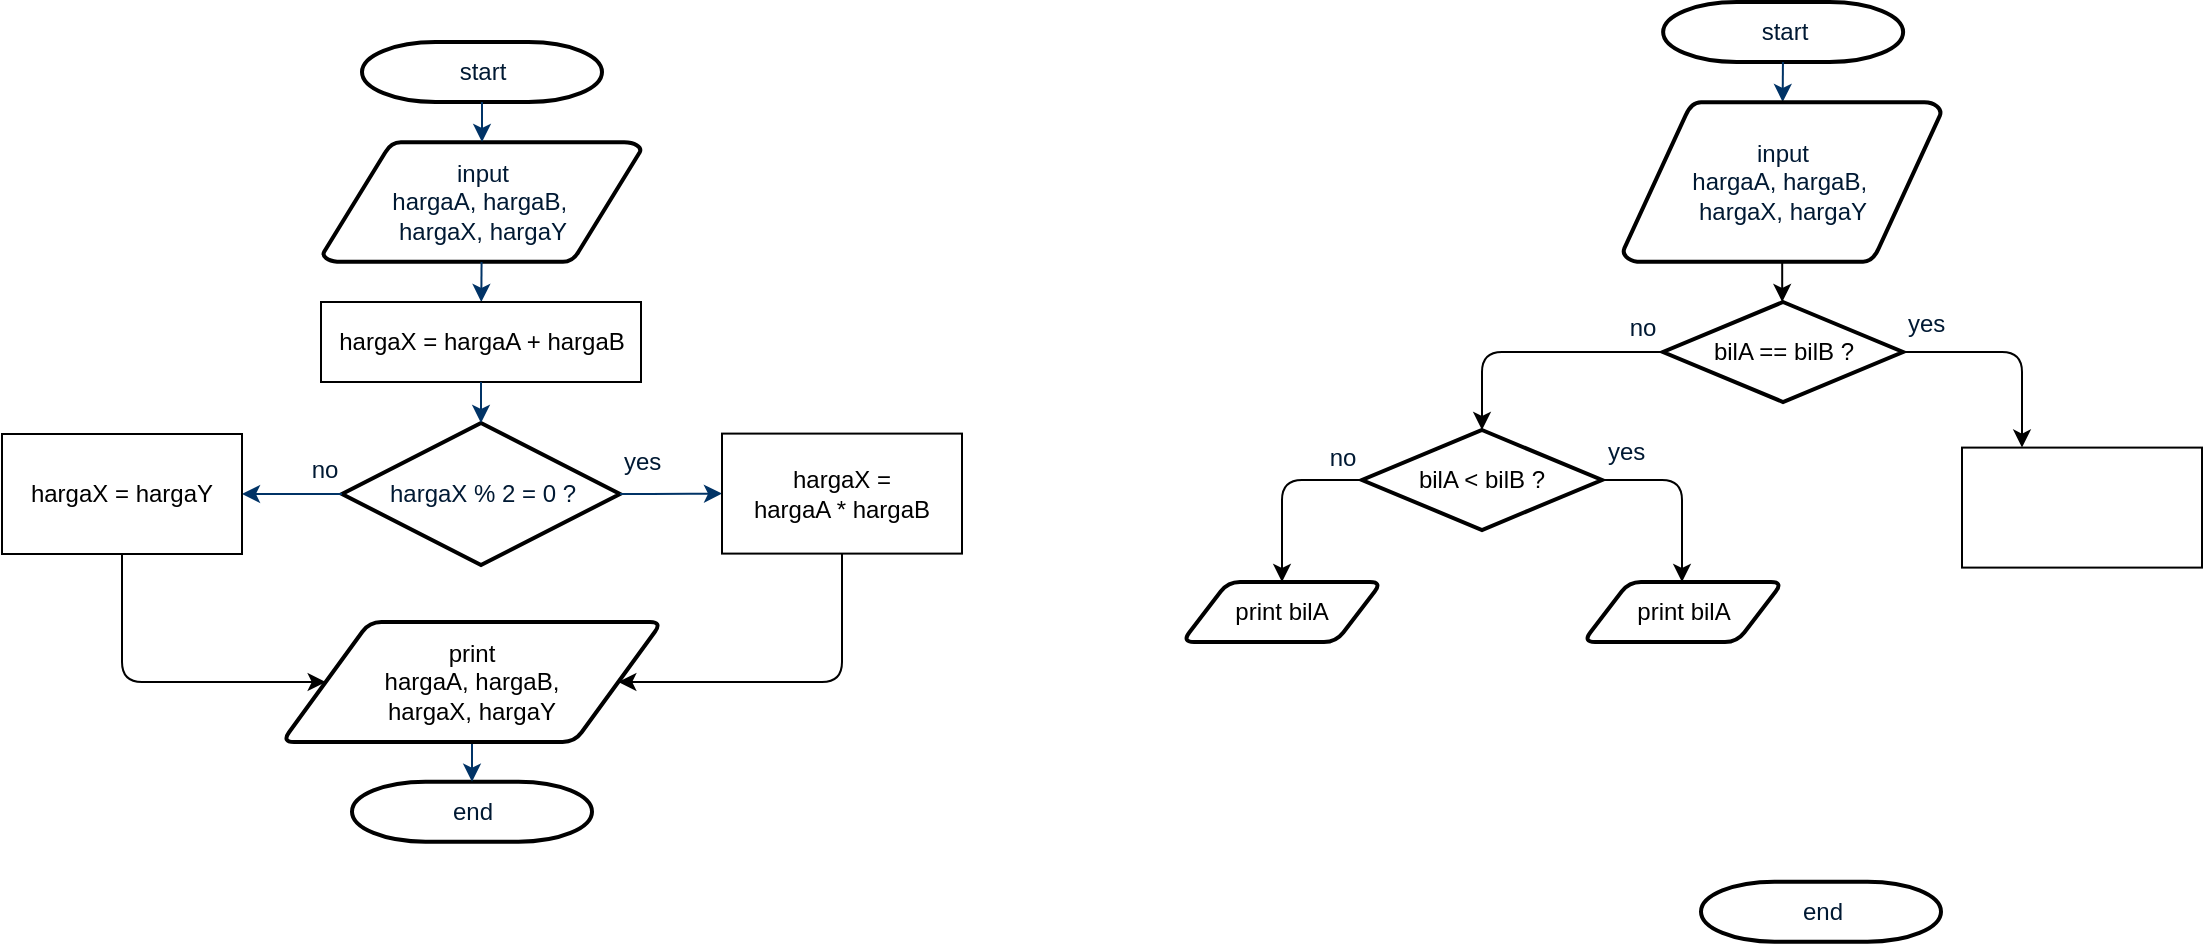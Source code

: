 <mxfile version="12.1.1" type="github" pages="1">
  <diagram id="6a731a19-8d31-9384-78a2-239565b7b9f0" name="Page-1">
    <mxGraphModel dx="795" dy="431" grid="1" gridSize="10" guides="1" tooltips="1" connect="1" arrows="1" fold="1" page="1" pageScale="1" pageWidth="1169" pageHeight="827" background="#ffffff" math="0" shadow="0">
      <root>
        <mxCell id="0"/>
        <mxCell id="1" parent="0"/>
        <mxCell id="2" value="start" style="shape=mxgraph.flowchart.terminator;fillColor=#FFFFFF;strokeColor=#000000;strokeWidth=2;gradientColor=none;gradientDirection=north;fontColor=#001933;fontStyle=0;html=1;" parent="1" vertex="1">
          <mxGeometry x="260" y="100" width="120" height="30" as="geometry"/>
        </mxCell>
        <mxCell id="3" value="input &lt;br&gt;hargaA, hargaB,&amp;nbsp;&lt;br&gt;hargaX, hargaY" style="shape=mxgraph.flowchart.data;fillColor=#FFFFFF;strokeColor=#000000;strokeWidth=2;gradientColor=none;gradientDirection=north;fontColor=#001933;fontStyle=0;html=1;" parent="1" vertex="1">
          <mxGeometry x="240.5" y="150" width="159" height="60" as="geometry"/>
        </mxCell>
        <mxCell id="6" value="hargaX % 2 = 0 ?" style="shape=mxgraph.flowchart.decision;fillColor=#FFFFFF;strokeColor=#000000;strokeWidth=2;gradientColor=none;gradientDirection=north;fontColor=#001933;fontStyle=0;html=1;" parent="1" vertex="1">
          <mxGeometry x="250" y="290.5" width="139" height="71" as="geometry"/>
        </mxCell>
        <mxCell id="7" style="fontColor=#001933;fontStyle=1;strokeColor=#003366;strokeWidth=1;html=1;" parent="1" source="2" target="3" edge="1">
          <mxGeometry relative="1" as="geometry"/>
        </mxCell>
        <mxCell id="8" style="fontColor=#001933;fontStyle=1;strokeColor=#003366;strokeWidth=1;html=1;" parent="1" source="3" target="vYQOreGHpljRD3dHkhLD-56" edge="1">
          <mxGeometry relative="1" as="geometry">
            <mxPoint x="320" y="270" as="targetPoint"/>
          </mxGeometry>
        </mxCell>
        <mxCell id="10" value="" style="edgeStyle=elbowEdgeStyle;elbow=horizontal;exitX=1;exitY=0.5;exitPerimeter=0;fontColor=#001933;fontStyle=1;strokeColor=#003366;strokeWidth=1;html=1;entryX=0;entryY=0.5;entryDx=0;entryDy=0;" parent="1" source="6" target="vYQOreGHpljRD3dHkhLD-59" edge="1">
          <mxGeometry x="381" y="28.5" width="100" height="100" as="geometry">
            <mxPoint x="750" y="447" as="sourcePoint"/>
            <mxPoint x="430" y="480" as="targetPoint"/>
            <Array as="points"/>
          </mxGeometry>
        </mxCell>
        <mxCell id="11" value="yes" style="text;fontColor=#001933;fontStyle=0;html=1;strokeColor=none;gradientColor=none;fillColor=none;strokeWidth=2;" parent="1" vertex="1">
          <mxGeometry x="389" y="296" width="40" height="26" as="geometry"/>
        </mxCell>
        <mxCell id="14" value="no" style="text;fontColor=#001933;fontStyle=0;html=1;strokeColor=none;gradientColor=none;fillColor=none;strokeWidth=2;align=center;" parent="1" vertex="1">
          <mxGeometry x="220.5" y="300" width="40" height="26" as="geometry"/>
        </mxCell>
        <mxCell id="40" value="end" style="shape=mxgraph.flowchart.terminator;fillColor=#FFFFFF;strokeColor=#000000;strokeWidth=2;gradientColor=none;gradientDirection=north;fontColor=#001933;fontStyle=0;html=1;" parent="1" vertex="1">
          <mxGeometry x="255" y="469.833" width="120" height="30" as="geometry"/>
        </mxCell>
        <mxCell id="43" value="" style="edgeStyle=elbowEdgeStyle;elbow=vertical;entryX=0.5;entryY=0;entryPerimeter=0;fontColor=#001933;fontStyle=1;strokeColor=#003366;strokeWidth=1;html=1;" parent="1" source="vYQOreGHpljRD3dHkhLD-68" target="40" edge="1">
          <mxGeometry width="100" height="100" as="geometry">
            <mxPoint x="320" y="1809.667" as="sourcePoint"/>
            <mxPoint x="100" as="targetPoint"/>
          </mxGeometry>
        </mxCell>
        <mxCell id="vYQOreGHpljRD3dHkhLD-56" value="hargaX = hargaA + hargaB" style="rounded=0;whiteSpace=wrap;html=1;" vertex="1" parent="1">
          <mxGeometry x="239.5" y="230" width="160" height="40" as="geometry"/>
        </mxCell>
        <mxCell id="vYQOreGHpljRD3dHkhLD-57" style="fontColor=#001933;fontStyle=1;strokeColor=#003366;strokeWidth=1;html=1;" edge="1" parent="1" source="vYQOreGHpljRD3dHkhLD-56" target="6">
          <mxGeometry relative="1" as="geometry">
            <mxPoint x="319.654" y="330" as="sourcePoint"/>
            <mxPoint x="319.885" y="390" as="targetPoint"/>
          </mxGeometry>
        </mxCell>
        <mxCell id="vYQOreGHpljRD3dHkhLD-58" value="" style="edgeStyle=elbowEdgeStyle;elbow=horizontal;fontColor=#001933;fontStyle=1;strokeColor=#003366;strokeWidth=1;html=1;exitX=0;exitY=0.5;exitDx=0;exitDy=0;exitPerimeter=0;" edge="1" parent="1" source="6" target="vYQOreGHpljRD3dHkhLD-60">
          <mxGeometry x="283" y="29" width="100" height="100" as="geometry">
            <mxPoint x="271" y="387.786" as="sourcePoint"/>
            <mxPoint x="162" y="500" as="targetPoint"/>
            <Array as="points">
              <mxPoint x="160" y="340"/>
            </Array>
          </mxGeometry>
        </mxCell>
        <mxCell id="vYQOreGHpljRD3dHkhLD-59" value="hargaX = &lt;br&gt;hargaA * hargaB" style="rounded=0;whiteSpace=wrap;html=1;" vertex="1" parent="1">
          <mxGeometry x="440" y="295.8" width="120" height="60" as="geometry"/>
        </mxCell>
        <mxCell id="vYQOreGHpljRD3dHkhLD-60" value="hargaX = hargaY" style="rounded=0;whiteSpace=wrap;html=1;" vertex="1" parent="1">
          <mxGeometry x="80" y="296" width="120" height="60" as="geometry"/>
        </mxCell>
        <mxCell id="vYQOreGHpljRD3dHkhLD-65" value="" style="edgeStyle=elbowEdgeStyle;elbow=vertical;endArrow=classic;html=1;" edge="1" parent="1" source="vYQOreGHpljRD3dHkhLD-60" target="vYQOreGHpljRD3dHkhLD-68">
          <mxGeometry width="50" height="50" relative="1" as="geometry">
            <mxPoint x="160" y="380" as="sourcePoint"/>
            <mxPoint x="220" y="420" as="targetPoint"/>
            <Array as="points">
              <mxPoint x="140" y="420"/>
              <mxPoint x="190" y="410"/>
            </Array>
          </mxGeometry>
        </mxCell>
        <mxCell id="vYQOreGHpljRD3dHkhLD-66" value="" style="edgeStyle=elbowEdgeStyle;elbow=vertical;endArrow=classic;html=1;" edge="1" parent="1" source="vYQOreGHpljRD3dHkhLD-59" target="vYQOreGHpljRD3dHkhLD-68">
          <mxGeometry width="50" height="50" relative="1" as="geometry">
            <mxPoint x="380" y="470" as="sourcePoint"/>
            <mxPoint x="430" y="420" as="targetPoint"/>
            <Array as="points">
              <mxPoint x="500" y="420"/>
              <mxPoint x="470" y="420"/>
            </Array>
          </mxGeometry>
        </mxCell>
        <mxCell id="vYQOreGHpljRD3dHkhLD-68" value="print&lt;br&gt;hargaA, hargaB,&lt;br&gt;hargaX, hargaY" style="shape=parallelogram;html=1;strokeWidth=2;perimeter=parallelogramPerimeter;whiteSpace=wrap;rounded=1;arcSize=12;size=0.23;" vertex="1" parent="1">
          <mxGeometry x="220" y="390" width="190" height="60" as="geometry"/>
        </mxCell>
        <mxCell id="vYQOreGHpljRD3dHkhLD-74" value="start" style="shape=mxgraph.flowchart.terminator;fillColor=#FFFFFF;strokeColor=#000000;strokeWidth=2;gradientColor=none;gradientDirection=north;fontColor=#001933;fontStyle=0;html=1;" vertex="1" parent="1">
          <mxGeometry x="910.571" y="80" width="120" height="30" as="geometry"/>
        </mxCell>
        <mxCell id="vYQOreGHpljRD3dHkhLD-75" value="end" style="shape=mxgraph.flowchart.terminator;fillColor=#FFFFFF;strokeColor=#000000;strokeWidth=2;gradientColor=none;gradientDirection=north;fontColor=#001933;fontStyle=0;html=1;" vertex="1" parent="1">
          <mxGeometry x="929.5" y="519.833" width="120" height="30" as="geometry"/>
        </mxCell>
        <mxCell id="vYQOreGHpljRD3dHkhLD-76" style="fontColor=#001933;fontStyle=1;strokeColor=#003366;strokeWidth=1;html=1;" edge="1" parent="1" source="vYQOreGHpljRD3dHkhLD-74" target="vYQOreGHpljRD3dHkhLD-77">
          <mxGeometry relative="1" as="geometry">
            <mxPoint x="740.571" y="110" as="sourcePoint"/>
            <mxPoint x="870.571" y="170" as="targetPoint"/>
          </mxGeometry>
        </mxCell>
        <mxCell id="vYQOreGHpljRD3dHkhLD-83" style="edgeStyle=orthogonalEdgeStyle;rounded=0;orthogonalLoop=1;jettySize=auto;html=1;" edge="1" parent="1" source="vYQOreGHpljRD3dHkhLD-77" target="vYQOreGHpljRD3dHkhLD-81">
          <mxGeometry relative="1" as="geometry"/>
        </mxCell>
        <mxCell id="vYQOreGHpljRD3dHkhLD-77" value="input &lt;br&gt;hargaA, hargaB,&amp;nbsp;&lt;br&gt;hargaX, hargaY" style="shape=mxgraph.flowchart.data;fillColor=#FFFFFF;strokeColor=#000000;strokeWidth=2;gradientColor=none;gradientDirection=north;fontColor=#001933;fontStyle=0;html=1;" vertex="1" parent="1">
          <mxGeometry x="890.571" y="130" width="159" height="80" as="geometry"/>
        </mxCell>
        <mxCell id="vYQOreGHpljRD3dHkhLD-81" value="bilA == bilB ?" style="strokeWidth=2;html=1;shape=mxgraph.flowchart.decision;whiteSpace=wrap;" vertex="1" parent="1">
          <mxGeometry x="910.5" y="230" width="120" height="50" as="geometry"/>
        </mxCell>
        <mxCell id="vYQOreGHpljRD3dHkhLD-84" value="" style="edgeStyle=elbowEdgeStyle;elbow=vertical;endArrow=classic;html=1;" edge="1" parent="1" source="vYQOreGHpljRD3dHkhLD-81" target="vYQOreGHpljRD3dHkhLD-88">
          <mxGeometry width="50" height="50" relative="1" as="geometry">
            <mxPoint x="770" y="290" as="sourcePoint"/>
            <mxPoint x="830" y="310" as="targetPoint"/>
            <Array as="points">
              <mxPoint x="820" y="255"/>
              <mxPoint x="850" y="255"/>
            </Array>
          </mxGeometry>
        </mxCell>
        <mxCell id="vYQOreGHpljRD3dHkhLD-85" value="" style="edgeStyle=elbowEdgeStyle;elbow=vertical;endArrow=classic;html=1;" edge="1" parent="1" source="vYQOreGHpljRD3dHkhLD-81" target="vYQOreGHpljRD3dHkhLD-95">
          <mxGeometry width="50" height="50" relative="1" as="geometry">
            <mxPoint x="1110" y="255" as="sourcePoint"/>
            <mxPoint x="1120" y="320" as="targetPoint"/>
            <Array as="points">
              <mxPoint x="1090" y="255"/>
            </Array>
          </mxGeometry>
        </mxCell>
        <mxCell id="vYQOreGHpljRD3dHkhLD-86" value="yes" style="text;fontColor=#001933;fontStyle=0;html=1;strokeColor=none;gradientColor=none;fillColor=none;strokeWidth=2;" vertex="1" parent="1">
          <mxGeometry x="1030.5" y="227" width="40" height="26" as="geometry"/>
        </mxCell>
        <mxCell id="vYQOreGHpljRD3dHkhLD-87" value="no" style="text;fontColor=#001933;fontStyle=0;html=1;strokeColor=none;gradientColor=none;fillColor=none;strokeWidth=2;align=center;" vertex="1" parent="1">
          <mxGeometry x="880" y="229" width="40" height="26" as="geometry"/>
        </mxCell>
        <mxCell id="vYQOreGHpljRD3dHkhLD-88" value="bilA &amp;lt; bilB ?" style="strokeWidth=2;html=1;shape=mxgraph.flowchart.decision;whiteSpace=wrap;" vertex="1" parent="1">
          <mxGeometry x="760" y="294" width="120" height="50" as="geometry"/>
        </mxCell>
        <mxCell id="vYQOreGHpljRD3dHkhLD-91" value="no" style="text;fontColor=#001933;fontStyle=0;html=1;strokeColor=none;gradientColor=none;fillColor=none;strokeWidth=2;align=center;" vertex="1" parent="1">
          <mxGeometry x="730" y="294" width="40" height="26" as="geometry"/>
        </mxCell>
        <mxCell id="vYQOreGHpljRD3dHkhLD-92" value="" style="edgeStyle=elbowEdgeStyle;elbow=vertical;endArrow=classic;html=1;" edge="1" parent="1" source="vYQOreGHpljRD3dHkhLD-88" target="vYQOreGHpljRD3dHkhLD-96">
          <mxGeometry width="50" height="50" relative="1" as="geometry">
            <mxPoint x="760.5" y="318.5" as="sourcePoint"/>
            <mxPoint x="670" y="376.5" as="targetPoint"/>
            <Array as="points">
              <mxPoint x="720" y="319"/>
              <mxPoint x="670" y="318.5"/>
              <mxPoint x="700" y="318.5"/>
            </Array>
          </mxGeometry>
        </mxCell>
        <mxCell id="vYQOreGHpljRD3dHkhLD-93" value="yes" style="text;fontColor=#001933;fontStyle=0;html=1;strokeColor=none;gradientColor=none;fillColor=none;strokeWidth=2;" vertex="1" parent="1">
          <mxGeometry x="880.5" y="290.5" width="40" height="26" as="geometry"/>
        </mxCell>
        <mxCell id="vYQOreGHpljRD3dHkhLD-94" value="" style="edgeStyle=elbowEdgeStyle;elbow=vertical;endArrow=classic;html=1;" edge="1" parent="1" source="vYQOreGHpljRD3dHkhLD-88" target="vYQOreGHpljRD3dHkhLD-97">
          <mxGeometry width="50" height="50" relative="1" as="geometry">
            <mxPoint x="880.5" y="318.5" as="sourcePoint"/>
            <mxPoint x="970" y="383.5" as="targetPoint"/>
            <Array as="points">
              <mxPoint x="920" y="319"/>
              <mxPoint x="940" y="318.5"/>
            </Array>
          </mxGeometry>
        </mxCell>
        <mxCell id="vYQOreGHpljRD3dHkhLD-95" value="" style="rounded=0;whiteSpace=wrap;html=1;" vertex="1" parent="1">
          <mxGeometry x="1060" y="302.8" width="120" height="60" as="geometry"/>
        </mxCell>
        <mxCell id="vYQOreGHpljRD3dHkhLD-96" value="print bilA" style="shape=parallelogram;html=1;strokeWidth=2;perimeter=parallelogramPerimeter;whiteSpace=wrap;rounded=1;arcSize=12;size=0.23;" vertex="1" parent="1">
          <mxGeometry x="670" y="370" width="100" height="30" as="geometry"/>
        </mxCell>
        <mxCell id="vYQOreGHpljRD3dHkhLD-97" value="print bilA" style="shape=parallelogram;html=1;strokeWidth=2;perimeter=parallelogramPerimeter;whiteSpace=wrap;rounded=1;arcSize=12;size=0.23;" vertex="1" parent="1">
          <mxGeometry x="870.5" y="370" width="100" height="30" as="geometry"/>
        </mxCell>
      </root>
    </mxGraphModel>
  </diagram>
</mxfile>
